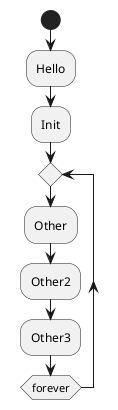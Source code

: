 {
  "sha1": "3wih4owqonwor1z34s19t6xmqyahoyn",
  "insertion": {
    "when": "2024-05-30T20:48:20.374Z",
    "user": "plantuml@gmail.com"
  }
}
@startuml
start
:Hello;
:Init;
repeat
:Other;
:Other2;
:Other3;
repeatwhile (forever)
@enduml

